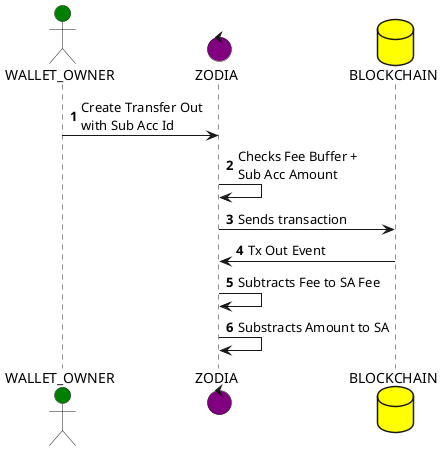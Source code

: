@startuml
'https://plantuml.com/sequence-diagram

actor WALLET_OWNER #green
control ZODIA #purple
database BLOCKCHAIN #yellow

autonumber

WALLET_OWNER -> ZODIA: Create Transfer Out\nwith Sub Acc Id
ZODIA -> ZODIA: Checks Fee Buffer +\nSub Acc Amount
ZODIA -> BLOCKCHAIN: Sends transaction
BLOCKCHAIN -> ZODIA: Tx Out Event
ZODIA -> ZODIA: Subtracts Fee to SA Fee
ZODIA -> ZODIA: Substracts Amount to SA

@enduml